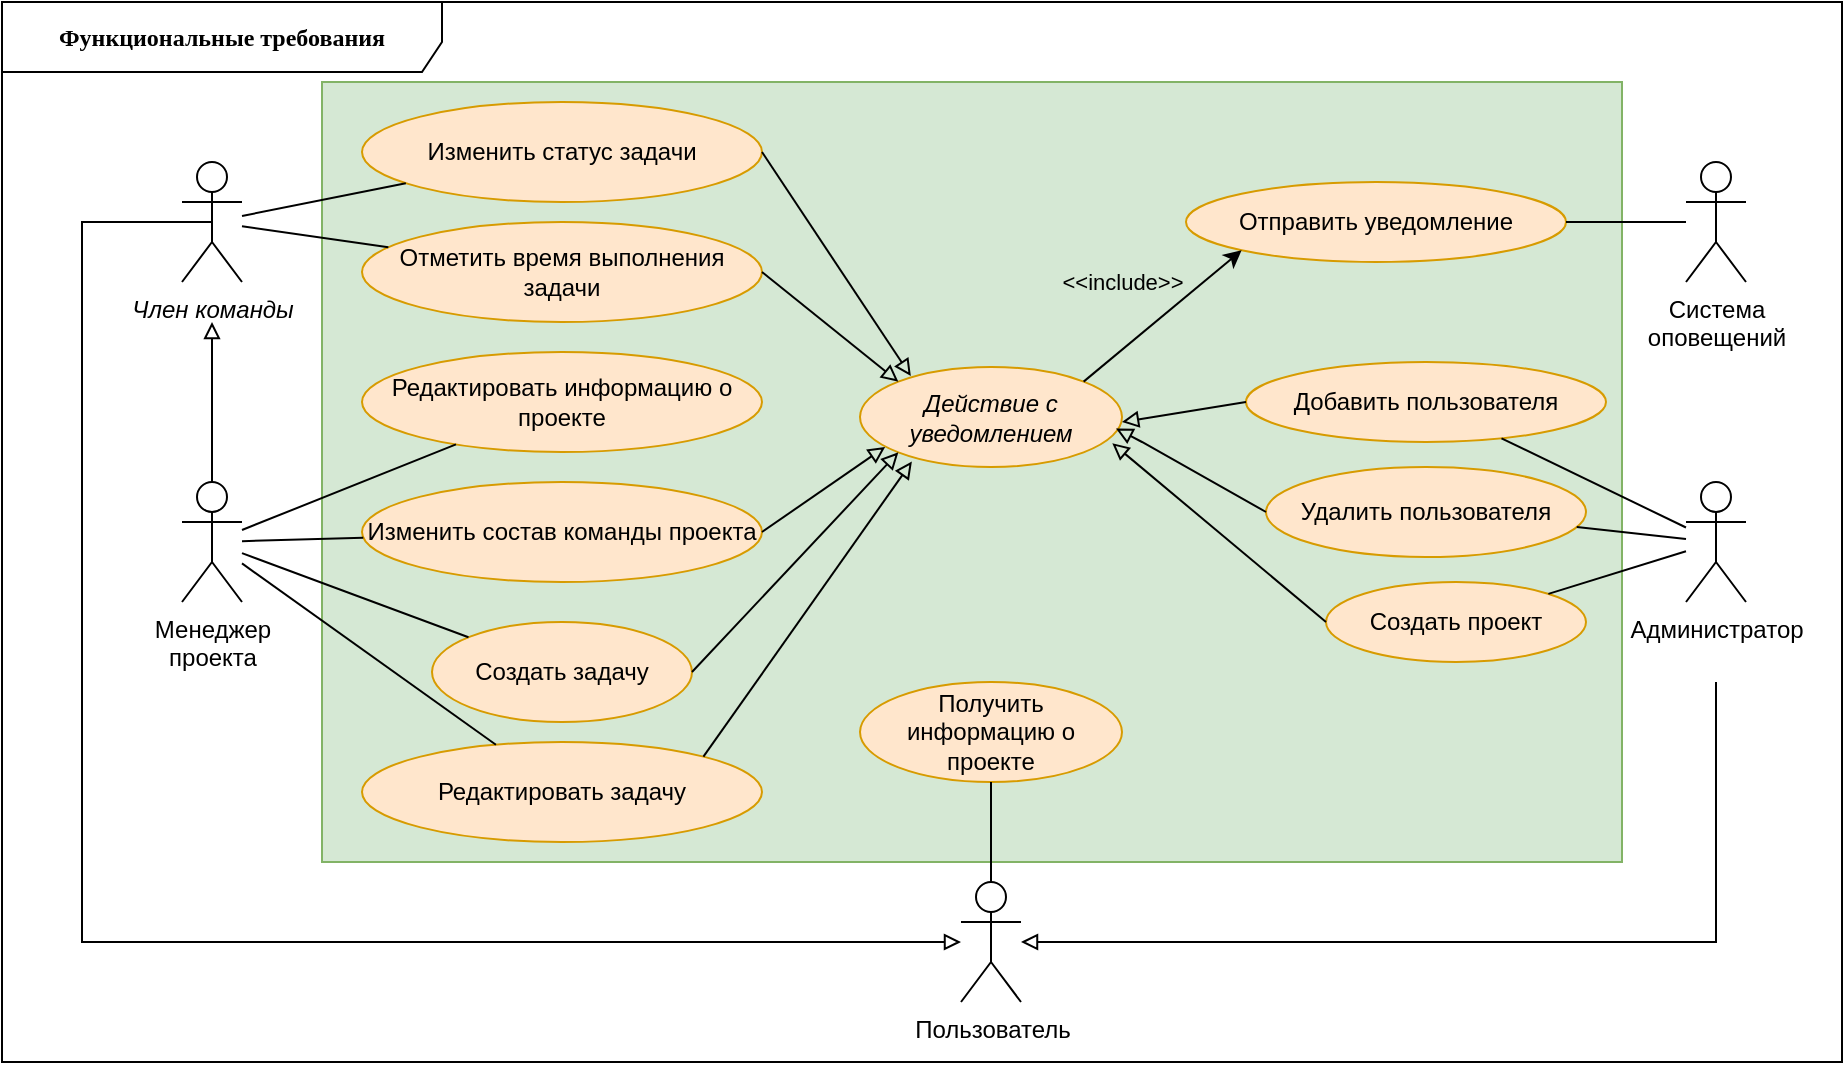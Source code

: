 <mxfile version="22.1.2" type="device">
  <diagram name="Страница — 1" id="x9KShDWUF8JoOGh2aWzw">
    <mxGraphModel dx="1005" dy="674" grid="1" gridSize="10" guides="1" tooltips="1" connect="1" arrows="1" fold="1" page="1" pageScale="1" pageWidth="827" pageHeight="1169" math="0" shadow="0">
      <root>
        <mxCell id="0" />
        <mxCell id="1" parent="0" />
        <mxCell id="p8vcNslJ8mDYngNF0bzC-38" value="&lt;b&gt;Функциональные требования&lt;/b&gt;" style="shape=umlFrame;whiteSpace=wrap;html=1;rounded=1;shadow=0;comic=0;labelBackgroundColor=none;strokeWidth=1;fontFamily=Verdana;fontSize=12;align=center;width=220;height=35;" parent="1" vertex="1">
          <mxGeometry y="80" width="920" height="530" as="geometry" />
        </mxCell>
        <mxCell id="p8vcNslJ8mDYngNF0bzC-39" value="" style="rounded=0;whiteSpace=wrap;html=1;fillColor=#d5e8d4;strokeColor=#82b366;" parent="1" vertex="1">
          <mxGeometry x="160" y="120" width="650" height="390" as="geometry" />
        </mxCell>
        <mxCell id="p8vcNslJ8mDYngNF0bzC-1" value="Администратор" style="shape=umlActor;verticalLabelPosition=bottom;verticalAlign=top;html=1;outlineConnect=0;" parent="1" vertex="1">
          <mxGeometry x="842" y="320" width="30" height="60" as="geometry" />
        </mxCell>
        <mxCell id="p8vcNslJ8mDYngNF0bzC-2" value="Добавить пользователя" style="ellipse;whiteSpace=wrap;html=1;fillColor=#ffe6cc;strokeColor=#d79b00;" parent="1" vertex="1">
          <mxGeometry x="622" y="260" width="180" height="40" as="geometry" />
        </mxCell>
        <mxCell id="p8vcNslJ8mDYngNF0bzC-3" value="Создать проект" style="ellipse;whiteSpace=wrap;html=1;fillColor=#ffe6cc;strokeColor=#d79b00;" parent="1" vertex="1">
          <mxGeometry x="662" y="370" width="130" height="40" as="geometry" />
        </mxCell>
        <mxCell id="p8vcNslJ8mDYngNF0bzC-4" value="Удалить пользователя" style="ellipse;whiteSpace=wrap;html=1;fillColor=#ffe6cc;strokeColor=#d79b00;" parent="1" vertex="1">
          <mxGeometry x="632" y="312.5" width="160" height="45" as="geometry" />
        </mxCell>
        <mxCell id="p8vcNslJ8mDYngNF0bzC-5" value="Менеджер&lt;br&gt;проекта" style="shape=umlActor;verticalLabelPosition=bottom;verticalAlign=top;html=1;outlineConnect=0;" parent="1" vertex="1">
          <mxGeometry x="90" y="320" width="30" height="60" as="geometry" />
        </mxCell>
        <mxCell id="p8vcNslJ8mDYngNF0bzC-6" value="Создать задачу" style="ellipse;whiteSpace=wrap;html=1;fillColor=#ffe6cc;strokeColor=#d79b00;" parent="1" vertex="1">
          <mxGeometry x="215" y="390" width="130" height="50" as="geometry" />
        </mxCell>
        <mxCell id="p8vcNslJ8mDYngNF0bzC-7" value="Редактировать задачу" style="ellipse;whiteSpace=wrap;html=1;fillColor=#ffe6cc;strokeColor=#d79b00;" parent="1" vertex="1">
          <mxGeometry x="180" y="450" width="200" height="50" as="geometry" />
        </mxCell>
        <mxCell id="p8vcNslJ8mDYngNF0bzC-8" value="Изменить состав команды проекта" style="ellipse;whiteSpace=wrap;html=1;fillColor=#ffe6cc;strokeColor=#d79b00;" parent="1" vertex="1">
          <mxGeometry x="180" y="320" width="200" height="50" as="geometry" />
        </mxCell>
        <mxCell id="p8vcNslJ8mDYngNF0bzC-10" value="Редактировать информацию о проекте" style="ellipse;whiteSpace=wrap;html=1;fillColor=#ffe6cc;strokeColor=#d79b00;" parent="1" vertex="1">
          <mxGeometry x="180" y="255" width="200" height="50" as="geometry" />
        </mxCell>
        <mxCell id="p8vcNslJ8mDYngNF0bzC-12" value="Изменить статус задачи" style="ellipse;whiteSpace=wrap;html=1;fillColor=#ffe6cc;strokeColor=#d79b00;" parent="1" vertex="1">
          <mxGeometry x="180" y="130" width="200" height="50" as="geometry" />
        </mxCell>
        <mxCell id="p8vcNslJ8mDYngNF0bzC-22" value="" style="endArrow=none;html=1;rounded=0;" parent="1" source="p8vcNslJ8mDYngNF0bzC-5" target="p8vcNslJ8mDYngNF0bzC-10" edge="1">
          <mxGeometry width="50" height="50" relative="1" as="geometry">
            <mxPoint x="110" y="370" as="sourcePoint" />
            <mxPoint x="160" y="320" as="targetPoint" />
          </mxGeometry>
        </mxCell>
        <mxCell id="p8vcNslJ8mDYngNF0bzC-23" value="" style="endArrow=none;html=1;rounded=0;" parent="1" source="p8vcNslJ8mDYngNF0bzC-5" target="p8vcNslJ8mDYngNF0bzC-8" edge="1">
          <mxGeometry width="50" height="50" relative="1" as="geometry">
            <mxPoint x="120" y="410" as="sourcePoint" />
            <mxPoint x="170" y="360" as="targetPoint" />
          </mxGeometry>
        </mxCell>
        <mxCell id="p8vcNslJ8mDYngNF0bzC-24" value="" style="endArrow=none;html=1;rounded=0;" parent="1" source="p8vcNslJ8mDYngNF0bzC-5" target="p8vcNslJ8mDYngNF0bzC-6" edge="1">
          <mxGeometry width="50" height="50" relative="1" as="geometry">
            <mxPoint x="110" y="460" as="sourcePoint" />
            <mxPoint x="160" y="410" as="targetPoint" />
          </mxGeometry>
        </mxCell>
        <mxCell id="p8vcNslJ8mDYngNF0bzC-25" value="" style="endArrow=none;html=1;rounded=0;" parent="1" source="p8vcNslJ8mDYngNF0bzC-5" target="p8vcNslJ8mDYngNF0bzC-7" edge="1">
          <mxGeometry width="50" height="50" relative="1" as="geometry">
            <mxPoint x="90" y="500" as="sourcePoint" />
            <mxPoint x="140" y="450" as="targetPoint" />
          </mxGeometry>
        </mxCell>
        <mxCell id="p8vcNslJ8mDYngNF0bzC-26" value="" style="endArrow=none;html=1;rounded=0;" parent="1" source="p8vcNslJ8mDYngNF0bzC-2" target="p8vcNslJ8mDYngNF0bzC-1" edge="1">
          <mxGeometry width="50" height="50" relative="1" as="geometry">
            <mxPoint x="822" y="270" as="sourcePoint" />
            <mxPoint x="872" y="220" as="targetPoint" />
          </mxGeometry>
        </mxCell>
        <mxCell id="p8vcNslJ8mDYngNF0bzC-27" value="" style="endArrow=none;html=1;rounded=0;" parent="1" source="p8vcNslJ8mDYngNF0bzC-4" target="p8vcNslJ8mDYngNF0bzC-1" edge="1">
          <mxGeometry width="50" height="50" relative="1" as="geometry">
            <mxPoint x="692" y="520" as="sourcePoint" />
            <mxPoint x="742" y="470" as="targetPoint" />
          </mxGeometry>
        </mxCell>
        <mxCell id="p8vcNslJ8mDYngNF0bzC-28" value="" style="endArrow=none;html=1;rounded=0;" parent="1" source="p8vcNslJ8mDYngNF0bzC-3" target="p8vcNslJ8mDYngNF0bzC-1" edge="1">
          <mxGeometry width="50" height="50" relative="1" as="geometry">
            <mxPoint x="802" y="520" as="sourcePoint" />
            <mxPoint x="852" y="470" as="targetPoint" />
          </mxGeometry>
        </mxCell>
        <mxCell id="p8vcNslJ8mDYngNF0bzC-29" value="Пользователь" style="shape=umlActor;verticalLabelPosition=bottom;verticalAlign=top;html=1;outlineConnect=0;" parent="1" vertex="1">
          <mxGeometry x="479.5" y="520" width="30" height="60" as="geometry" />
        </mxCell>
        <mxCell id="p8vcNslJ8mDYngNF0bzC-33" value="" style="endArrow=block;html=1;rounded=0;endFill=0;" parent="1" target="p8vcNslJ8mDYngNF0bzC-29" edge="1">
          <mxGeometry width="50" height="50" relative="1" as="geometry">
            <mxPoint x="857" y="420" as="sourcePoint" />
            <mxPoint x="570" y="540" as="targetPoint" />
            <Array as="points">
              <mxPoint x="857" y="550" />
            </Array>
          </mxGeometry>
        </mxCell>
        <mxCell id="p8vcNslJ8mDYngNF0bzC-34" value="" style="endArrow=block;html=1;rounded=0;endFill=0;exitX=0.5;exitY=0.5;exitDx=0;exitDy=0;exitPerimeter=0;" parent="1" source="p8vcNslJ8mDYngNF0bzC-35" target="p8vcNslJ8mDYngNF0bzC-29" edge="1">
          <mxGeometry width="50" height="50" relative="1" as="geometry">
            <mxPoint x="-10" y="240" as="sourcePoint" />
            <mxPoint x="54" y="585" as="targetPoint" />
            <Array as="points">
              <mxPoint x="40" y="190" />
              <mxPoint x="40" y="400" />
              <mxPoint x="40" y="550" />
            </Array>
          </mxGeometry>
        </mxCell>
        <mxCell id="p8vcNslJ8mDYngNF0bzC-35" value="&lt;i&gt;Член команды&lt;/i&gt;" style="shape=umlActor;verticalLabelPosition=bottom;verticalAlign=top;html=1;outlineConnect=0;" parent="1" vertex="1">
          <mxGeometry x="90" y="160" width="30" height="60" as="geometry" />
        </mxCell>
        <mxCell id="p8vcNslJ8mDYngNF0bzC-36" value="" style="endArrow=block;html=1;rounded=0;endFill=0;" parent="1" source="p8vcNslJ8mDYngNF0bzC-5" edge="1">
          <mxGeometry width="50" height="50" relative="1" as="geometry">
            <mxPoint y="440" as="sourcePoint" />
            <mxPoint x="105" y="240" as="targetPoint" />
          </mxGeometry>
        </mxCell>
        <mxCell id="p8vcNslJ8mDYngNF0bzC-37" value="" style="endArrow=none;html=1;rounded=0;" parent="1" source="p8vcNslJ8mDYngNF0bzC-35" target="p8vcNslJ8mDYngNF0bzC-12" edge="1">
          <mxGeometry width="50" height="50" relative="1" as="geometry">
            <mxPoint x="160" y="170" as="sourcePoint" />
            <mxPoint x="210" y="120" as="targetPoint" />
          </mxGeometry>
        </mxCell>
        <mxCell id="p8vcNslJ8mDYngNF0bzC-41" value="Отметить время выполнения задачи" style="ellipse;whiteSpace=wrap;html=1;fillColor=#ffe6cc;strokeColor=#d79b00;" parent="1" vertex="1">
          <mxGeometry x="180" y="190" width="200" height="50" as="geometry" />
        </mxCell>
        <mxCell id="p8vcNslJ8mDYngNF0bzC-42" value="" style="endArrow=none;html=1;rounded=0;" parent="1" source="p8vcNslJ8mDYngNF0bzC-35" target="p8vcNslJ8mDYngNF0bzC-41" edge="1">
          <mxGeometry width="50" height="50" relative="1" as="geometry">
            <mxPoint x="140" y="290" as="sourcePoint" />
            <mxPoint x="190" y="240" as="targetPoint" />
          </mxGeometry>
        </mxCell>
        <mxCell id="mExpVa1K-sINwZo3-9be-2" value="&lt;div&gt;Система&lt;/div&gt;&lt;div&gt;оповещений&lt;br&gt;&lt;/div&gt;" style="shape=umlActor;verticalLabelPosition=bottom;verticalAlign=top;html=1;outlineConnect=0;" parent="1" vertex="1">
          <mxGeometry x="842" y="160" width="30" height="60" as="geometry" />
        </mxCell>
        <mxCell id="mExpVa1K-sINwZo3-9be-4" value="Отправить уведомление" style="ellipse;whiteSpace=wrap;html=1;fillColor=#ffe6cc;strokeColor=#d79b00;" parent="1" vertex="1">
          <mxGeometry x="592" y="170" width="190" height="40" as="geometry" />
        </mxCell>
        <mxCell id="mExpVa1K-sINwZo3-9be-6" value="" style="endArrow=none;html=1;rounded=0;entryX=1;entryY=0.5;entryDx=0;entryDy=0;" parent="1" source="mExpVa1K-sINwZo3-9be-2" target="mExpVa1K-sINwZo3-9be-4" edge="1">
          <mxGeometry width="50" height="50" relative="1" as="geometry">
            <mxPoint x="502" y="490" as="sourcePoint" />
            <mxPoint x="552" y="440" as="targetPoint" />
          </mxGeometry>
        </mxCell>
        <mxCell id="br3eME_VjoFPbOff9uVb-2" value="Получить информацию о проекте" style="ellipse;whiteSpace=wrap;html=1;fillColor=#ffe6cc;strokeColor=#d79b00;" vertex="1" parent="1">
          <mxGeometry x="429" y="420" width="131" height="50" as="geometry" />
        </mxCell>
        <mxCell id="br3eME_VjoFPbOff9uVb-4" value="" style="endArrow=none;html=1;rounded=0;entryX=0.5;entryY=1;entryDx=0;entryDy=0;exitX=0.5;exitY=0;exitDx=0;exitDy=0;exitPerimeter=0;" edge="1" parent="1" source="p8vcNslJ8mDYngNF0bzC-29" target="br3eME_VjoFPbOff9uVb-2">
          <mxGeometry width="50" height="50" relative="1" as="geometry">
            <mxPoint x="130" y="371" as="sourcePoint" />
            <mxPoint x="257" y="461" as="targetPoint" />
          </mxGeometry>
        </mxCell>
        <mxCell id="br3eME_VjoFPbOff9uVb-5" value="&lt;i&gt;Действие с уведомлением&lt;/i&gt;" style="ellipse;whiteSpace=wrap;html=1;fillColor=#ffe6cc;strokeColor=#d79b00;" vertex="1" parent="1">
          <mxGeometry x="429" y="262.5" width="131" height="50" as="geometry" />
        </mxCell>
        <mxCell id="br3eME_VjoFPbOff9uVb-6" value="" style="endArrow=classic;html=1;rounded=0;entryX=0;entryY=1;entryDx=0;entryDy=0;exitX=1;exitY=0;exitDx=0;exitDy=0;" edge="1" parent="1" source="br3eME_VjoFPbOff9uVb-5" target="mExpVa1K-sINwZo3-9be-4">
          <mxGeometry width="50" height="50" relative="1" as="geometry">
            <mxPoint x="450" y="410" as="sourcePoint" />
            <mxPoint x="500" y="360" as="targetPoint" />
          </mxGeometry>
        </mxCell>
        <mxCell id="br3eME_VjoFPbOff9uVb-7" value="&amp;lt;&amp;lt;include&amp;gt;&amp;gt;" style="edgeLabel;html=1;align=center;verticalAlign=middle;resizable=0;points=[];labelBackgroundColor=none;" vertex="1" connectable="0" parent="br3eME_VjoFPbOff9uVb-6">
          <mxGeometry x="-0.008" y="-1" relative="1" as="geometry">
            <mxPoint x="-21" y="-18" as="offset" />
          </mxGeometry>
        </mxCell>
        <mxCell id="br3eME_VjoFPbOff9uVb-8" value="" style="endArrow=block;html=1;rounded=0;exitX=1;exitY=0;exitDx=0;exitDy=0;entryX=0.198;entryY=0.946;entryDx=0;entryDy=0;endFill=0;entryPerimeter=0;" edge="1" parent="1" source="p8vcNslJ8mDYngNF0bzC-7" target="br3eME_VjoFPbOff9uVb-5">
          <mxGeometry width="50" height="50" relative="1" as="geometry">
            <mxPoint x="390" y="380" as="sourcePoint" />
            <mxPoint x="440" y="330" as="targetPoint" />
          </mxGeometry>
        </mxCell>
        <mxCell id="br3eME_VjoFPbOff9uVb-9" value="" style="endArrow=block;html=1;rounded=0;exitX=0;exitY=0.5;exitDx=0;exitDy=0;entryX=0.963;entryY=0.762;entryDx=0;entryDy=0;endFill=0;entryPerimeter=0;" edge="1" parent="1" source="p8vcNslJ8mDYngNF0bzC-3" target="br3eME_VjoFPbOff9uVb-5">
          <mxGeometry width="50" height="50" relative="1" as="geometry">
            <mxPoint x="361" y="467" as="sourcePoint" />
            <mxPoint x="505" y="323" as="targetPoint" />
          </mxGeometry>
        </mxCell>
        <mxCell id="br3eME_VjoFPbOff9uVb-10" value="" style="endArrow=block;html=1;rounded=0;exitX=0;exitY=0.5;exitDx=0;exitDy=0;endFill=0;entryX=0.977;entryY=0.615;entryDx=0;entryDy=0;entryPerimeter=0;" edge="1" parent="1" source="p8vcNslJ8mDYngNF0bzC-4" target="br3eME_VjoFPbOff9uVb-5">
          <mxGeometry width="50" height="50" relative="1" as="geometry">
            <mxPoint x="672" y="400" as="sourcePoint" />
            <mxPoint x="560" y="300" as="targetPoint" />
            <Array as="points">
              <mxPoint x="570" y="300" />
            </Array>
          </mxGeometry>
        </mxCell>
        <mxCell id="br3eME_VjoFPbOff9uVb-11" value="" style="endArrow=block;html=1;rounded=0;exitX=0;exitY=0.5;exitDx=0;exitDy=0;endFill=0;" edge="1" parent="1" source="p8vcNslJ8mDYngNF0bzC-2">
          <mxGeometry width="50" height="50" relative="1" as="geometry">
            <mxPoint x="642" y="345" as="sourcePoint" />
            <mxPoint x="560" y="290" as="targetPoint" />
          </mxGeometry>
        </mxCell>
        <mxCell id="br3eME_VjoFPbOff9uVb-12" value="" style="endArrow=block;html=1;rounded=0;exitX=1;exitY=0.5;exitDx=0;exitDy=0;entryX=0.194;entryY=0.091;entryDx=0;entryDy=0;endFill=0;entryPerimeter=0;" edge="1" parent="1" source="p8vcNslJ8mDYngNF0bzC-12" target="br3eME_VjoFPbOff9uVb-5">
          <mxGeometry width="50" height="50" relative="1" as="geometry">
            <mxPoint x="632" y="290" as="sourcePoint" />
            <mxPoint x="570" y="298" as="targetPoint" />
          </mxGeometry>
        </mxCell>
        <mxCell id="br3eME_VjoFPbOff9uVb-13" value="" style="endArrow=block;html=1;rounded=0;exitX=1;exitY=0.5;exitDx=0;exitDy=0;entryX=0.096;entryY=0.799;entryDx=0;entryDy=0;endFill=0;entryPerimeter=0;" edge="1" parent="1" source="p8vcNslJ8mDYngNF0bzC-8" target="br3eME_VjoFPbOff9uVb-5">
          <mxGeometry width="50" height="50" relative="1" as="geometry">
            <mxPoint x="390" y="165" as="sourcePoint" />
            <mxPoint x="505" y="273" as="targetPoint" />
          </mxGeometry>
        </mxCell>
        <mxCell id="br3eME_VjoFPbOff9uVb-14" value="" style="endArrow=block;html=1;rounded=0;exitX=1;exitY=0.5;exitDx=0;exitDy=0;entryX=0;entryY=1;entryDx=0;entryDy=0;endFill=0;" edge="1" parent="1" source="p8vcNslJ8mDYngNF0bzC-6" target="br3eME_VjoFPbOff9uVb-5">
          <mxGeometry width="50" height="50" relative="1" as="geometry">
            <mxPoint x="390" y="355" as="sourcePoint" />
            <mxPoint x="439" y="298" as="targetPoint" />
          </mxGeometry>
        </mxCell>
        <mxCell id="br3eME_VjoFPbOff9uVb-15" value="" style="endArrow=block;html=1;rounded=0;exitX=1;exitY=0.5;exitDx=0;exitDy=0;entryX=0;entryY=0;entryDx=0;entryDy=0;endFill=0;" edge="1" parent="1" source="p8vcNslJ8mDYngNF0bzC-41" target="br3eME_VjoFPbOff9uVb-5">
          <mxGeometry width="50" height="50" relative="1" as="geometry">
            <mxPoint x="390" y="355" as="sourcePoint" />
            <mxPoint x="439" y="298" as="targetPoint" />
          </mxGeometry>
        </mxCell>
      </root>
    </mxGraphModel>
  </diagram>
</mxfile>
